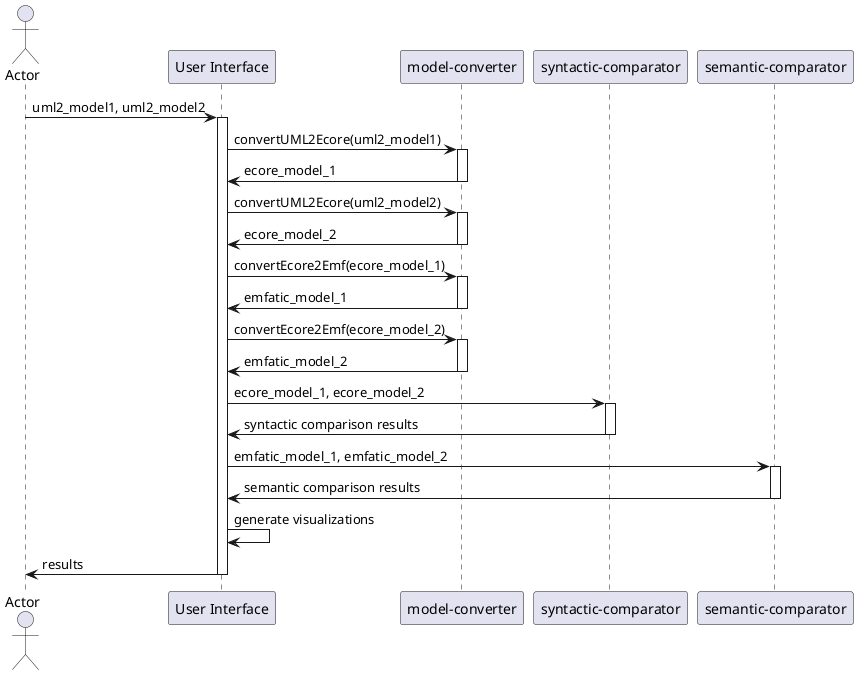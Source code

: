@startuml
actor       Actor       as act
participant "User Interface" as ui
participant "model-converter" as mc
participant "syntactic-comparator" as sync
participant "semantic-comparator" as semc

act -> ui: uml2_model1, uml2_model2
activate ui
ui-> mc: convertUML2Ecore(uml2_model1)
activate mc
mc -> ui: ecore_model_1
deactivate mc

ui-> mc: convertUML2Ecore(uml2_model2)
activate mc
mc -> ui: ecore_model_2
deactivate mc

ui-> mc: convertEcore2Emf(ecore_model_1)
activate mc
mc -> ui: emfatic_model_1
deactivate mc

ui-> mc: convertEcore2Emf(ecore_model_2)
activate mc
mc -> ui: emfatic_model_2
deactivate mc

ui -> sync: ecore_model_1, ecore_model_2
activate sync
sync -> ui: syntactic comparison results
deactivate sync

ui -> semc: emfatic_model_1, emfatic_model_2
activate semc
semc -> ui: semantic comparison results
deactivate semc

ui -> ui: generate visualizations
ui -> act: results

deactivate ui
@enduml
